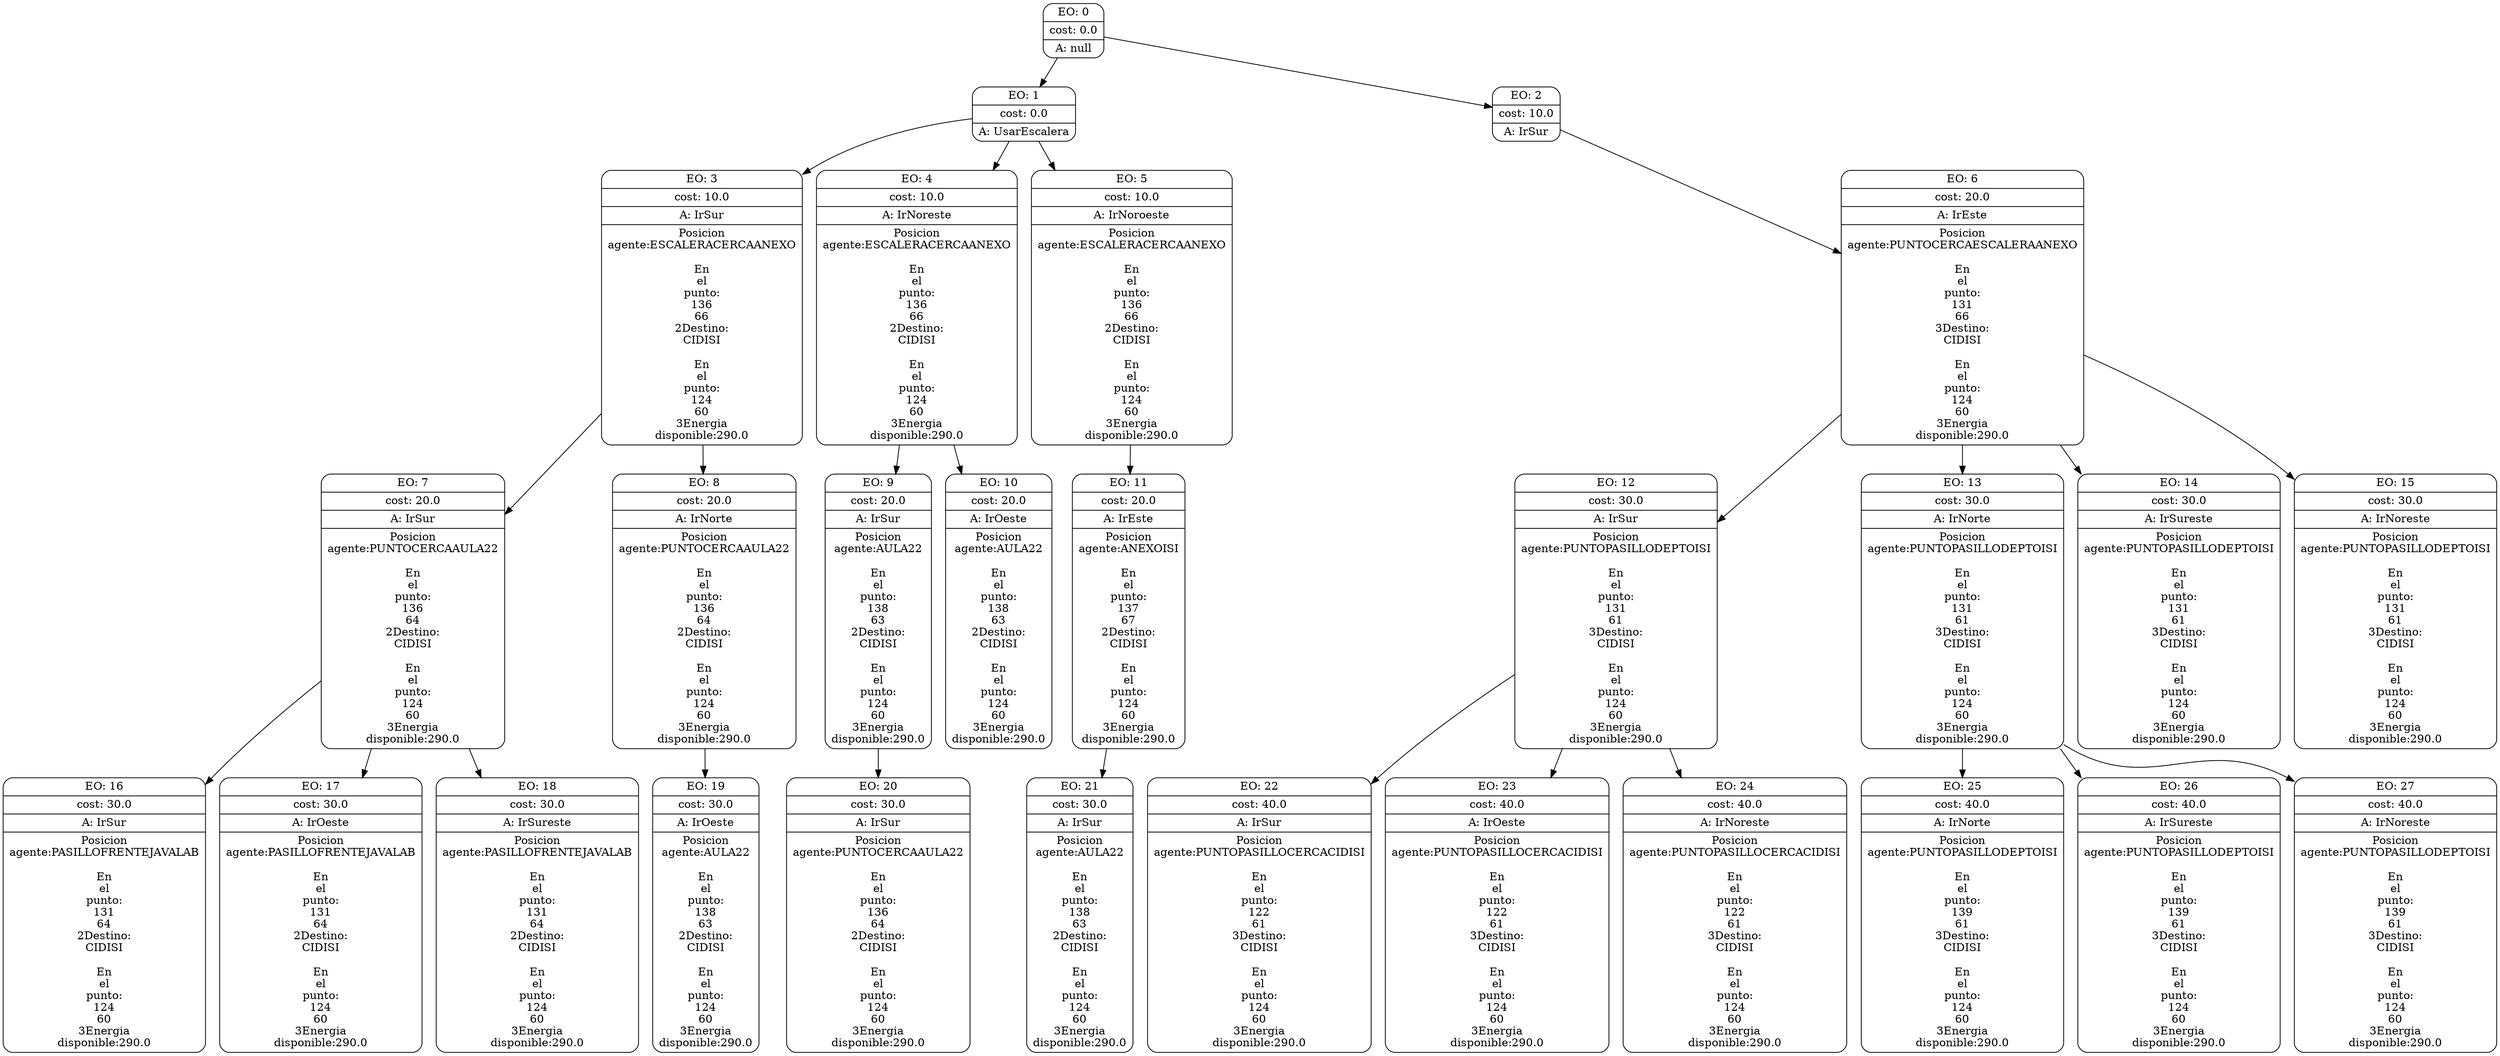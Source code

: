 digraph g {
node [shape = Mrecord];
nodo0[label="{EO: 0|cost: 0.0|A: null}"]
nodo1[label="{EO: 1|cost: 0.0|A: UsarEscalera}"]
nodo3[label="{EO: 3|cost: 10.0|A: IrSur|Posicion\nagente:ESCALERACERCAANEXO\n\nEn\nel\npunto:\n136\n66\n2
Destino:\nCIDISI\n\nEn\nel\npunto:\n124\n60\n3
Energia\ndisponible:290.0
}"]
nodo7[label="{EO: 7|cost: 20.0|A: IrSur|Posicion\nagente:PUNTOCERCAAULA22\n\nEn\nel\npunto:\n136\n64\n2
Destino:\nCIDISI\n\nEn\nel\npunto:\n124\n60\n3
Energia\ndisponible:290.0
}"]
nodo16[label="{EO: 16|cost: 30.0|A: IrSur|Posicion\nagente:PASILLOFRENTEJAVALAB\n\nEn\nel\npunto:\n131\n64\n2
Destino:\nCIDISI\n\nEn\nel\npunto:\n124\n60\n3
Energia\ndisponible:290.0
}"]

nodo7 -> nodo16;
nodo17[label="{EO: 17|cost: 30.0|A: IrOeste|Posicion\nagente:PASILLOFRENTEJAVALAB\n\nEn\nel\npunto:\n131\n64\n2
Destino:\nCIDISI\n\nEn\nel\npunto:\n124\n60\n3
Energia\ndisponible:290.0
}"]

nodo7 -> nodo17;
nodo18[label="{EO: 18|cost: 30.0|A: IrSureste|Posicion\nagente:PASILLOFRENTEJAVALAB\n\nEn\nel\npunto:\n131\n64\n2
Destino:\nCIDISI\n\nEn\nel\npunto:\n124\n60\n3
Energia\ndisponible:290.0
}"]

nodo7 -> nodo18;

nodo3 -> nodo7;
nodo8[label="{EO: 8|cost: 20.0|A: IrNorte|Posicion\nagente:PUNTOCERCAAULA22\n\nEn\nel\npunto:\n136\n64\n2
Destino:\nCIDISI\n\nEn\nel\npunto:\n124\n60\n3
Energia\ndisponible:290.0
}"]
nodo19[label="{EO: 19|cost: 30.0|A: IrOeste|Posicion\nagente:AULA22\n\nEn\nel\npunto:\n138\n63\n2
Destino:\nCIDISI\n\nEn\nel\npunto:\n124\n60\n3
Energia\ndisponible:290.0
}"]

nodo8 -> nodo19;

nodo3 -> nodo8;

nodo1 -> nodo3;
nodo4[label="{EO: 4|cost: 10.0|A: IrNoreste|Posicion\nagente:ESCALERACERCAANEXO\n\nEn\nel\npunto:\n136\n66\n2
Destino:\nCIDISI\n\nEn\nel\npunto:\n124\n60\n3
Energia\ndisponible:290.0
}"]
nodo9[label="{EO: 9|cost: 20.0|A: IrSur|Posicion\nagente:AULA22\n\nEn\nel\npunto:\n138\n63\n2
Destino:\nCIDISI\n\nEn\nel\npunto:\n124\n60\n3
Energia\ndisponible:290.0
}"]
nodo20[label="{EO: 20|cost: 30.0|A: IrSur|Posicion\nagente:PUNTOCERCAAULA22\n\nEn\nel\npunto:\n136\n64\n2
Destino:\nCIDISI\n\nEn\nel\npunto:\n124\n60\n3
Energia\ndisponible:290.0
}"]

nodo9 -> nodo20;

nodo4 -> nodo9;
nodo10[label="{EO: 10|cost: 20.0|A: IrOeste|Posicion\nagente:AULA22\n\nEn\nel\npunto:\n138\n63\n2
Destino:\nCIDISI\n\nEn\nel\npunto:\n124\n60\n3
Energia\ndisponible:290.0
}"]

nodo4 -> nodo10;

nodo1 -> nodo4;
nodo5[label="{EO: 5|cost: 10.0|A: IrNoroeste|Posicion\nagente:ESCALERACERCAANEXO\n\nEn\nel\npunto:\n136\n66\n2
Destino:\nCIDISI\n\nEn\nel\npunto:\n124\n60\n3
Energia\ndisponible:290.0
}"]
nodo11[label="{EO: 11|cost: 20.0|A: IrEste|Posicion\nagente:ANEXOISI\n\nEn\nel\npunto:\n137\n67\n2
Destino:\nCIDISI\n\nEn\nel\npunto:\n124\n60\n3
Energia\ndisponible:290.0
}"]
nodo21[label="{EO: 21|cost: 30.0|A: IrSur|Posicion\nagente:AULA22\n\nEn\nel\npunto:\n138\n63\n2
Destino:\nCIDISI\n\nEn\nel\npunto:\n124\n60\n3
Energia\ndisponible:290.0
}"]

nodo11 -> nodo21;

nodo5 -> nodo11;

nodo1 -> nodo5;

nodo0 -> nodo1;
nodo2[label="{EO: 2|cost: 10.0|A: IrSur}"]
nodo6[label="{EO: 6|cost: 20.0|A: IrEste|Posicion\nagente:PUNTOCERCAESCALERAANEXO\n\nEn\nel\npunto:\n131\n66\n3
Destino:\nCIDISI\n\nEn\nel\npunto:\n124\n60\n3
Energia\ndisponible:290.0
}"]
nodo12[label="{EO: 12|cost: 30.0|A: IrSur|Posicion\nagente:PUNTOPASILLODEPTOISI\n\nEn\nel\npunto:\n131\n61\n3
Destino:\nCIDISI\n\nEn\nel\npunto:\n124\n60\n3
Energia\ndisponible:290.0
}"]
nodo22[label="{EO: 22|cost: 40.0|A: IrSur|Posicion\nagente:PUNTOPASILLOCERCACIDISI\n\nEn\nel\npunto:\n122\n61\n3
Destino:\nCIDISI\n\nEn\nel\npunto:\n124\n60\n3
Energia\ndisponible:290.0
}"]

nodo12 -> nodo22;
nodo23[label="{EO: 23|cost: 40.0|A: IrOeste|Posicion\nagente:PUNTOPASILLOCERCACIDISI\n\nEn\nel\npunto:\n122\n61\n3
Destino:\nCIDISI\n\nEn\nel\npunto:\n124\n60\n3
Energia\ndisponible:290.0
}"]

nodo12 -> nodo23;
nodo24[label="{EO: 24|cost: 40.0|A: IrNoreste|Posicion\nagente:PUNTOPASILLOCERCACIDISI\n\nEn\nel\npunto:\n122\n61\n3
Destino:\nCIDISI\n\nEn\nel\npunto:\n124\n60\n3
Energia\ndisponible:290.0
}"]

nodo12 -> nodo24;

nodo6 -> nodo12;
nodo13[label="{EO: 13|cost: 30.0|A: IrNorte|Posicion\nagente:PUNTOPASILLODEPTOISI\n\nEn\nel\npunto:\n131\n61\n3
Destino:\nCIDISI\n\nEn\nel\npunto:\n124\n60\n3
Energia\ndisponible:290.0
}"]
nodo25[label="{EO: 25|cost: 40.0|A: IrNorte|Posicion\nagente:PUNTOPASILLODEPTOISI\n\nEn\nel\npunto:\n139\n61\n3
Destino:\nCIDISI\n\nEn\nel\npunto:\n124\n60\n3
Energia\ndisponible:290.0
}"]

nodo13 -> nodo25;
nodo26[label="{EO: 26|cost: 40.0|A: IrSureste|Posicion\nagente:PUNTOPASILLODEPTOISI\n\nEn\nel\npunto:\n139\n61\n3
Destino:\nCIDISI\n\nEn\nel\npunto:\n124\n60\n3
Energia\ndisponible:290.0
}"]

nodo13 -> nodo26;
nodo27[label="{EO: 27|cost: 40.0|A: IrNoreste|Posicion\nagente:PUNTOPASILLODEPTOISI\n\nEn\nel\npunto:\n139\n61\n3
Destino:\nCIDISI\n\nEn\nel\npunto:\n124\n60\n3
Energia\ndisponible:290.0
}"]

nodo13 -> nodo27;

nodo6 -> nodo13;
nodo14[label="{EO: 14|cost: 30.0|A: IrSureste|Posicion\nagente:PUNTOPASILLODEPTOISI\n\nEn\nel\npunto:\n131\n61\n3
Destino:\nCIDISI\n\nEn\nel\npunto:\n124\n60\n3
Energia\ndisponible:290.0
}"]

nodo6 -> nodo14;
nodo15[label="{EO: 15|cost: 30.0|A: IrNoreste|Posicion\nagente:PUNTOPASILLODEPTOISI\n\nEn\nel\npunto:\n131\n61\n3
Destino:\nCIDISI\n\nEn\nel\npunto:\n124\n60\n3
Energia\ndisponible:290.0
}"]

nodo6 -> nodo15;

nodo2 -> nodo6;

nodo0 -> nodo2;


}